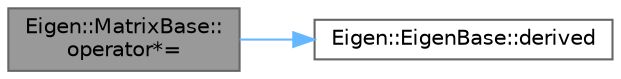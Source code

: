 digraph "Eigen::MatrixBase::operator*="
{
 // LATEX_PDF_SIZE
  bgcolor="transparent";
  edge [fontname=Helvetica,fontsize=10,labelfontname=Helvetica,labelfontsize=10];
  node [fontname=Helvetica,fontsize=10,shape=box,height=0.2,width=0.4];
  rankdir="LR";
  Node1 [id="Node000001",label="Eigen::MatrixBase::\loperator*=",height=0.2,width=0.4,color="gray40", fillcolor="grey60", style="filled", fontcolor="black",tooltip=" "];
  Node1 -> Node2 [id="edge2_Node000001_Node000002",color="steelblue1",style="solid",tooltip=" "];
  Node2 [id="Node000002",label="Eigen::EigenBase::derived",height=0.2,width=0.4,color="grey40", fillcolor="white", style="filled",URL="$struct_eigen_1_1_eigen_base.html#ab4cf3e6bb046a94a46b69b857bd3dbc9",tooltip=" "];
}
